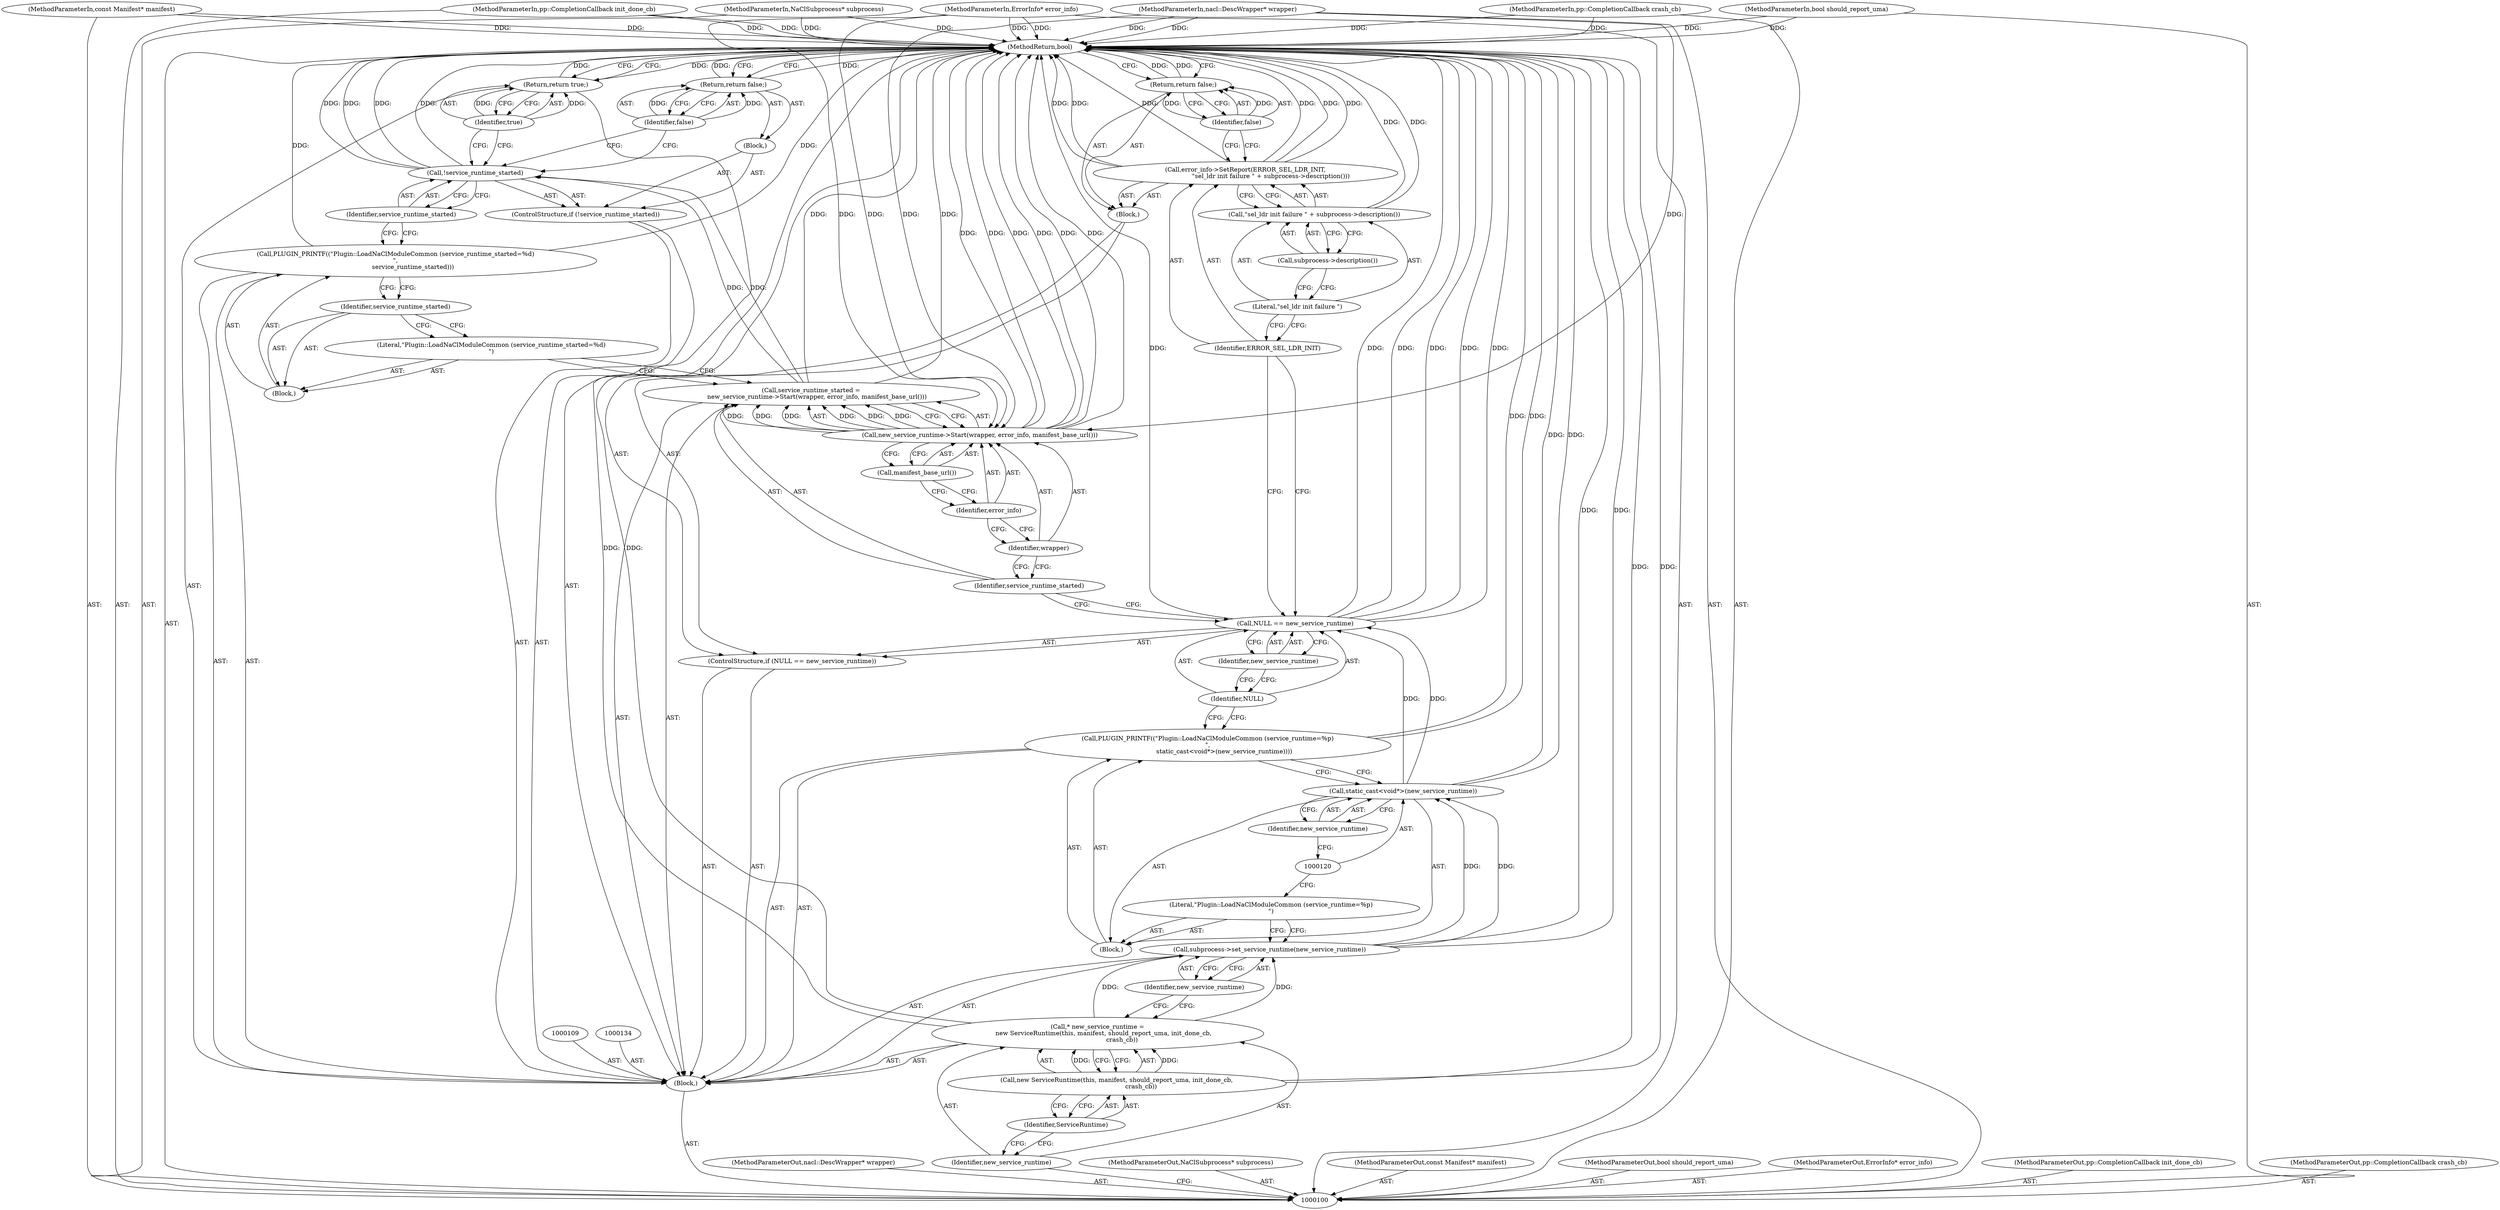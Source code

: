 digraph "0_Chrome_3b0d77670a0613f409110817455d2137576b485a_17" {
"1000153" [label="(MethodReturn,bool)"];
"1000101" [label="(MethodParameterIn,nacl::DescWrapper* wrapper)"];
"1000218" [label="(MethodParameterOut,nacl::DescWrapper* wrapper)"];
"1000114" [label="(Call,subprocess->set_service_runtime(new_service_runtime))"];
"1000115" [label="(Identifier,new_service_runtime)"];
"1000117" [label="(Block,)"];
"1000118" [label="(Literal,\"Plugin::LoadNaClModuleCommon (service_runtime=%p)\n\")"];
"1000116" [label="(Call,PLUGIN_PRINTF((\"Plugin::LoadNaClModuleCommon (service_runtime=%p)\n\",\n                 static_cast<void*>(new_service_runtime))))"];
"1000119" [label="(Call,static_cast<void*>(new_service_runtime))"];
"1000121" [label="(Identifier,new_service_runtime)"];
"1000125" [label="(Identifier,new_service_runtime)"];
"1000122" [label="(ControlStructure,if (NULL == new_service_runtime))"];
"1000126" [label="(Block,)"];
"1000123" [label="(Call,NULL == new_service_runtime)"];
"1000124" [label="(Identifier,NULL)"];
"1000128" [label="(Identifier,ERROR_SEL_LDR_INIT)"];
"1000127" [label="(Call,error_info->SetReport(ERROR_SEL_LDR_INIT,\n                          \"sel_ldr init failure \" + subprocess->description()))"];
"1000129" [label="(Call,\"sel_ldr init failure \" + subprocess->description())"];
"1000130" [label="(Literal,\"sel_ldr init failure \")"];
"1000131" [label="(Call,subprocess->description())"];
"1000133" [label="(Identifier,false)"];
"1000132" [label="(Return,return false;)"];
"1000102" [label="(MethodParameterIn,NaClSubprocess* subprocess)"];
"1000219" [label="(MethodParameterOut,NaClSubprocess* subprocess)"];
"1000135" [label="(Call,service_runtime_started =\n      new_service_runtime->Start(wrapper, error_info, manifest_base_url()))"];
"1000136" [label="(Identifier,service_runtime_started)"];
"1000138" [label="(Identifier,wrapper)"];
"1000139" [label="(Identifier,error_info)"];
"1000140" [label="(Call,manifest_base_url())"];
"1000137" [label="(Call,new_service_runtime->Start(wrapper, error_info, manifest_base_url()))"];
"1000142" [label="(Block,)"];
"1000143" [label="(Literal,\"Plugin::LoadNaClModuleCommon (service_runtime_started=%d)\n\")"];
"1000141" [label="(Call,PLUGIN_PRINTF((\"Plugin::LoadNaClModuleCommon (service_runtime_started=%d)\n\",\n                  service_runtime_started)))"];
"1000144" [label="(Identifier,service_runtime_started)"];
"1000145" [label="(ControlStructure,if (!service_runtime_started))"];
"1000148" [label="(Block,)"];
"1000146" [label="(Call,!service_runtime_started)"];
"1000147" [label="(Identifier,service_runtime_started)"];
"1000150" [label="(Identifier,false)"];
"1000149" [label="(Return,return false;)"];
"1000152" [label="(Identifier,true)"];
"1000151" [label="(Return,return true;)"];
"1000103" [label="(MethodParameterIn,const Manifest* manifest)"];
"1000220" [label="(MethodParameterOut,const Manifest* manifest)"];
"1000104" [label="(MethodParameterIn,bool should_report_uma)"];
"1000221" [label="(MethodParameterOut,bool should_report_uma)"];
"1000105" [label="(MethodParameterIn,ErrorInfo* error_info)"];
"1000222" [label="(MethodParameterOut,ErrorInfo* error_info)"];
"1000106" [label="(MethodParameterIn,pp::CompletionCallback init_done_cb)"];
"1000223" [label="(MethodParameterOut,pp::CompletionCallback init_done_cb)"];
"1000107" [label="(MethodParameterIn,pp::CompletionCallback crash_cb)"];
"1000224" [label="(MethodParameterOut,pp::CompletionCallback crash_cb)"];
"1000108" [label="(Block,)"];
"1000110" [label="(Call,* new_service_runtime =\n      new ServiceRuntime(this, manifest, should_report_uma, init_done_cb,\n                         crash_cb))"];
"1000111" [label="(Identifier,new_service_runtime)"];
"1000113" [label="(Identifier,ServiceRuntime)"];
"1000112" [label="(Call,new ServiceRuntime(this, manifest, should_report_uma, init_done_cb,\n                         crash_cb))"];
"1000153" -> "1000100"  [label="AST: "];
"1000153" -> "1000132"  [label="CFG: "];
"1000153" -> "1000149"  [label="CFG: "];
"1000153" -> "1000151"  [label="CFG: "];
"1000123" -> "1000153"  [label="DDG: "];
"1000123" -> "1000153"  [label="DDG: "];
"1000123" -> "1000153"  [label="DDG: "];
"1000107" -> "1000153"  [label="DDG: "];
"1000104" -> "1000153"  [label="DDG: "];
"1000105" -> "1000153"  [label="DDG: "];
"1000114" -> "1000153"  [label="DDG: "];
"1000137" -> "1000153"  [label="DDG: "];
"1000137" -> "1000153"  [label="DDG: "];
"1000137" -> "1000153"  [label="DDG: "];
"1000127" -> "1000153"  [label="DDG: "];
"1000127" -> "1000153"  [label="DDG: "];
"1000127" -> "1000153"  [label="DDG: "];
"1000119" -> "1000153"  [label="DDG: "];
"1000146" -> "1000153"  [label="DDG: "];
"1000146" -> "1000153"  [label="DDG: "];
"1000141" -> "1000153"  [label="DDG: "];
"1000103" -> "1000153"  [label="DDG: "];
"1000102" -> "1000153"  [label="DDG: "];
"1000110" -> "1000153"  [label="DDG: "];
"1000112" -> "1000153"  [label="DDG: "];
"1000101" -> "1000153"  [label="DDG: "];
"1000116" -> "1000153"  [label="DDG: "];
"1000135" -> "1000153"  [label="DDG: "];
"1000106" -> "1000153"  [label="DDG: "];
"1000129" -> "1000153"  [label="DDG: "];
"1000132" -> "1000153"  [label="DDG: "];
"1000149" -> "1000153"  [label="DDG: "];
"1000151" -> "1000153"  [label="DDG: "];
"1000101" -> "1000100"  [label="AST: "];
"1000101" -> "1000153"  [label="DDG: "];
"1000101" -> "1000137"  [label="DDG: "];
"1000218" -> "1000100"  [label="AST: "];
"1000114" -> "1000108"  [label="AST: "];
"1000114" -> "1000115"  [label="CFG: "];
"1000115" -> "1000114"  [label="AST: "];
"1000118" -> "1000114"  [label="CFG: "];
"1000114" -> "1000153"  [label="DDG: "];
"1000110" -> "1000114"  [label="DDG: "];
"1000114" -> "1000119"  [label="DDG: "];
"1000115" -> "1000114"  [label="AST: "];
"1000115" -> "1000110"  [label="CFG: "];
"1000114" -> "1000115"  [label="CFG: "];
"1000117" -> "1000116"  [label="AST: "];
"1000118" -> "1000117"  [label="AST: "];
"1000119" -> "1000117"  [label="AST: "];
"1000118" -> "1000117"  [label="AST: "];
"1000118" -> "1000114"  [label="CFG: "];
"1000120" -> "1000118"  [label="CFG: "];
"1000116" -> "1000108"  [label="AST: "];
"1000116" -> "1000119"  [label="CFG: "];
"1000117" -> "1000116"  [label="AST: "];
"1000124" -> "1000116"  [label="CFG: "];
"1000116" -> "1000153"  [label="DDG: "];
"1000119" -> "1000117"  [label="AST: "];
"1000119" -> "1000121"  [label="CFG: "];
"1000120" -> "1000119"  [label="AST: "];
"1000121" -> "1000119"  [label="AST: "];
"1000116" -> "1000119"  [label="CFG: "];
"1000119" -> "1000153"  [label="DDG: "];
"1000114" -> "1000119"  [label="DDG: "];
"1000119" -> "1000123"  [label="DDG: "];
"1000121" -> "1000119"  [label="AST: "];
"1000121" -> "1000120"  [label="CFG: "];
"1000119" -> "1000121"  [label="CFG: "];
"1000125" -> "1000123"  [label="AST: "];
"1000125" -> "1000124"  [label="CFG: "];
"1000123" -> "1000125"  [label="CFG: "];
"1000122" -> "1000108"  [label="AST: "];
"1000123" -> "1000122"  [label="AST: "];
"1000126" -> "1000122"  [label="AST: "];
"1000126" -> "1000122"  [label="AST: "];
"1000127" -> "1000126"  [label="AST: "];
"1000132" -> "1000126"  [label="AST: "];
"1000123" -> "1000122"  [label="AST: "];
"1000123" -> "1000125"  [label="CFG: "];
"1000124" -> "1000123"  [label="AST: "];
"1000125" -> "1000123"  [label="AST: "];
"1000128" -> "1000123"  [label="CFG: "];
"1000136" -> "1000123"  [label="CFG: "];
"1000123" -> "1000153"  [label="DDG: "];
"1000123" -> "1000153"  [label="DDG: "];
"1000123" -> "1000153"  [label="DDG: "];
"1000119" -> "1000123"  [label="DDG: "];
"1000124" -> "1000123"  [label="AST: "];
"1000124" -> "1000116"  [label="CFG: "];
"1000125" -> "1000124"  [label="CFG: "];
"1000128" -> "1000127"  [label="AST: "];
"1000128" -> "1000123"  [label="CFG: "];
"1000130" -> "1000128"  [label="CFG: "];
"1000127" -> "1000126"  [label="AST: "];
"1000127" -> "1000129"  [label="CFG: "];
"1000128" -> "1000127"  [label="AST: "];
"1000129" -> "1000127"  [label="AST: "];
"1000133" -> "1000127"  [label="CFG: "];
"1000127" -> "1000153"  [label="DDG: "];
"1000127" -> "1000153"  [label="DDG: "];
"1000127" -> "1000153"  [label="DDG: "];
"1000129" -> "1000127"  [label="AST: "];
"1000129" -> "1000131"  [label="CFG: "];
"1000130" -> "1000129"  [label="AST: "];
"1000131" -> "1000129"  [label="AST: "];
"1000127" -> "1000129"  [label="CFG: "];
"1000129" -> "1000153"  [label="DDG: "];
"1000130" -> "1000129"  [label="AST: "];
"1000130" -> "1000128"  [label="CFG: "];
"1000131" -> "1000130"  [label="CFG: "];
"1000131" -> "1000129"  [label="AST: "];
"1000131" -> "1000130"  [label="CFG: "];
"1000129" -> "1000131"  [label="CFG: "];
"1000133" -> "1000132"  [label="AST: "];
"1000133" -> "1000127"  [label="CFG: "];
"1000132" -> "1000133"  [label="CFG: "];
"1000133" -> "1000132"  [label="DDG: "];
"1000132" -> "1000126"  [label="AST: "];
"1000132" -> "1000133"  [label="CFG: "];
"1000133" -> "1000132"  [label="AST: "];
"1000153" -> "1000132"  [label="CFG: "];
"1000132" -> "1000153"  [label="DDG: "];
"1000133" -> "1000132"  [label="DDG: "];
"1000102" -> "1000100"  [label="AST: "];
"1000102" -> "1000153"  [label="DDG: "];
"1000219" -> "1000100"  [label="AST: "];
"1000135" -> "1000108"  [label="AST: "];
"1000135" -> "1000137"  [label="CFG: "];
"1000136" -> "1000135"  [label="AST: "];
"1000137" -> "1000135"  [label="AST: "];
"1000143" -> "1000135"  [label="CFG: "];
"1000135" -> "1000153"  [label="DDG: "];
"1000137" -> "1000135"  [label="DDG: "];
"1000137" -> "1000135"  [label="DDG: "];
"1000137" -> "1000135"  [label="DDG: "];
"1000135" -> "1000146"  [label="DDG: "];
"1000136" -> "1000135"  [label="AST: "];
"1000136" -> "1000123"  [label="CFG: "];
"1000138" -> "1000136"  [label="CFG: "];
"1000138" -> "1000137"  [label="AST: "];
"1000138" -> "1000136"  [label="CFG: "];
"1000139" -> "1000138"  [label="CFG: "];
"1000139" -> "1000137"  [label="AST: "];
"1000139" -> "1000138"  [label="CFG: "];
"1000140" -> "1000139"  [label="CFG: "];
"1000140" -> "1000137"  [label="AST: "];
"1000140" -> "1000139"  [label="CFG: "];
"1000137" -> "1000140"  [label="CFG: "];
"1000137" -> "1000135"  [label="AST: "];
"1000137" -> "1000140"  [label="CFG: "];
"1000138" -> "1000137"  [label="AST: "];
"1000139" -> "1000137"  [label="AST: "];
"1000140" -> "1000137"  [label="AST: "];
"1000135" -> "1000137"  [label="CFG: "];
"1000137" -> "1000153"  [label="DDG: "];
"1000137" -> "1000153"  [label="DDG: "];
"1000137" -> "1000153"  [label="DDG: "];
"1000137" -> "1000135"  [label="DDG: "];
"1000137" -> "1000135"  [label="DDG: "];
"1000137" -> "1000135"  [label="DDG: "];
"1000101" -> "1000137"  [label="DDG: "];
"1000105" -> "1000137"  [label="DDG: "];
"1000142" -> "1000141"  [label="AST: "];
"1000143" -> "1000142"  [label="AST: "];
"1000144" -> "1000142"  [label="AST: "];
"1000143" -> "1000142"  [label="AST: "];
"1000143" -> "1000135"  [label="CFG: "];
"1000144" -> "1000143"  [label="CFG: "];
"1000141" -> "1000108"  [label="AST: "];
"1000141" -> "1000144"  [label="CFG: "];
"1000142" -> "1000141"  [label="AST: "];
"1000147" -> "1000141"  [label="CFG: "];
"1000141" -> "1000153"  [label="DDG: "];
"1000144" -> "1000142"  [label="AST: "];
"1000144" -> "1000143"  [label="CFG: "];
"1000141" -> "1000144"  [label="CFG: "];
"1000145" -> "1000108"  [label="AST: "];
"1000146" -> "1000145"  [label="AST: "];
"1000148" -> "1000145"  [label="AST: "];
"1000148" -> "1000145"  [label="AST: "];
"1000149" -> "1000148"  [label="AST: "];
"1000146" -> "1000145"  [label="AST: "];
"1000146" -> "1000147"  [label="CFG: "];
"1000147" -> "1000146"  [label="AST: "];
"1000150" -> "1000146"  [label="CFG: "];
"1000152" -> "1000146"  [label="CFG: "];
"1000146" -> "1000153"  [label="DDG: "];
"1000146" -> "1000153"  [label="DDG: "];
"1000135" -> "1000146"  [label="DDG: "];
"1000147" -> "1000146"  [label="AST: "];
"1000147" -> "1000141"  [label="CFG: "];
"1000146" -> "1000147"  [label="CFG: "];
"1000150" -> "1000149"  [label="AST: "];
"1000150" -> "1000146"  [label="CFG: "];
"1000149" -> "1000150"  [label="CFG: "];
"1000150" -> "1000149"  [label="DDG: "];
"1000149" -> "1000148"  [label="AST: "];
"1000149" -> "1000150"  [label="CFG: "];
"1000150" -> "1000149"  [label="AST: "];
"1000153" -> "1000149"  [label="CFG: "];
"1000149" -> "1000153"  [label="DDG: "];
"1000150" -> "1000149"  [label="DDG: "];
"1000152" -> "1000151"  [label="AST: "];
"1000152" -> "1000146"  [label="CFG: "];
"1000151" -> "1000152"  [label="CFG: "];
"1000152" -> "1000151"  [label="DDG: "];
"1000151" -> "1000108"  [label="AST: "];
"1000151" -> "1000152"  [label="CFG: "];
"1000152" -> "1000151"  [label="AST: "];
"1000153" -> "1000151"  [label="CFG: "];
"1000151" -> "1000153"  [label="DDG: "];
"1000152" -> "1000151"  [label="DDG: "];
"1000103" -> "1000100"  [label="AST: "];
"1000103" -> "1000153"  [label="DDG: "];
"1000220" -> "1000100"  [label="AST: "];
"1000104" -> "1000100"  [label="AST: "];
"1000104" -> "1000153"  [label="DDG: "];
"1000221" -> "1000100"  [label="AST: "];
"1000105" -> "1000100"  [label="AST: "];
"1000105" -> "1000153"  [label="DDG: "];
"1000105" -> "1000137"  [label="DDG: "];
"1000222" -> "1000100"  [label="AST: "];
"1000106" -> "1000100"  [label="AST: "];
"1000106" -> "1000153"  [label="DDG: "];
"1000223" -> "1000100"  [label="AST: "];
"1000107" -> "1000100"  [label="AST: "];
"1000107" -> "1000153"  [label="DDG: "];
"1000224" -> "1000100"  [label="AST: "];
"1000108" -> "1000100"  [label="AST: "];
"1000109" -> "1000108"  [label="AST: "];
"1000110" -> "1000108"  [label="AST: "];
"1000114" -> "1000108"  [label="AST: "];
"1000116" -> "1000108"  [label="AST: "];
"1000122" -> "1000108"  [label="AST: "];
"1000134" -> "1000108"  [label="AST: "];
"1000135" -> "1000108"  [label="AST: "];
"1000141" -> "1000108"  [label="AST: "];
"1000145" -> "1000108"  [label="AST: "];
"1000151" -> "1000108"  [label="AST: "];
"1000110" -> "1000108"  [label="AST: "];
"1000110" -> "1000112"  [label="CFG: "];
"1000111" -> "1000110"  [label="AST: "];
"1000112" -> "1000110"  [label="AST: "];
"1000115" -> "1000110"  [label="CFG: "];
"1000110" -> "1000153"  [label="DDG: "];
"1000112" -> "1000110"  [label="DDG: "];
"1000110" -> "1000114"  [label="DDG: "];
"1000111" -> "1000110"  [label="AST: "];
"1000111" -> "1000100"  [label="CFG: "];
"1000113" -> "1000111"  [label="CFG: "];
"1000113" -> "1000112"  [label="AST: "];
"1000113" -> "1000111"  [label="CFG: "];
"1000112" -> "1000113"  [label="CFG: "];
"1000112" -> "1000110"  [label="AST: "];
"1000112" -> "1000113"  [label="CFG: "];
"1000113" -> "1000112"  [label="AST: "];
"1000110" -> "1000112"  [label="CFG: "];
"1000112" -> "1000153"  [label="DDG: "];
"1000112" -> "1000110"  [label="DDG: "];
}
